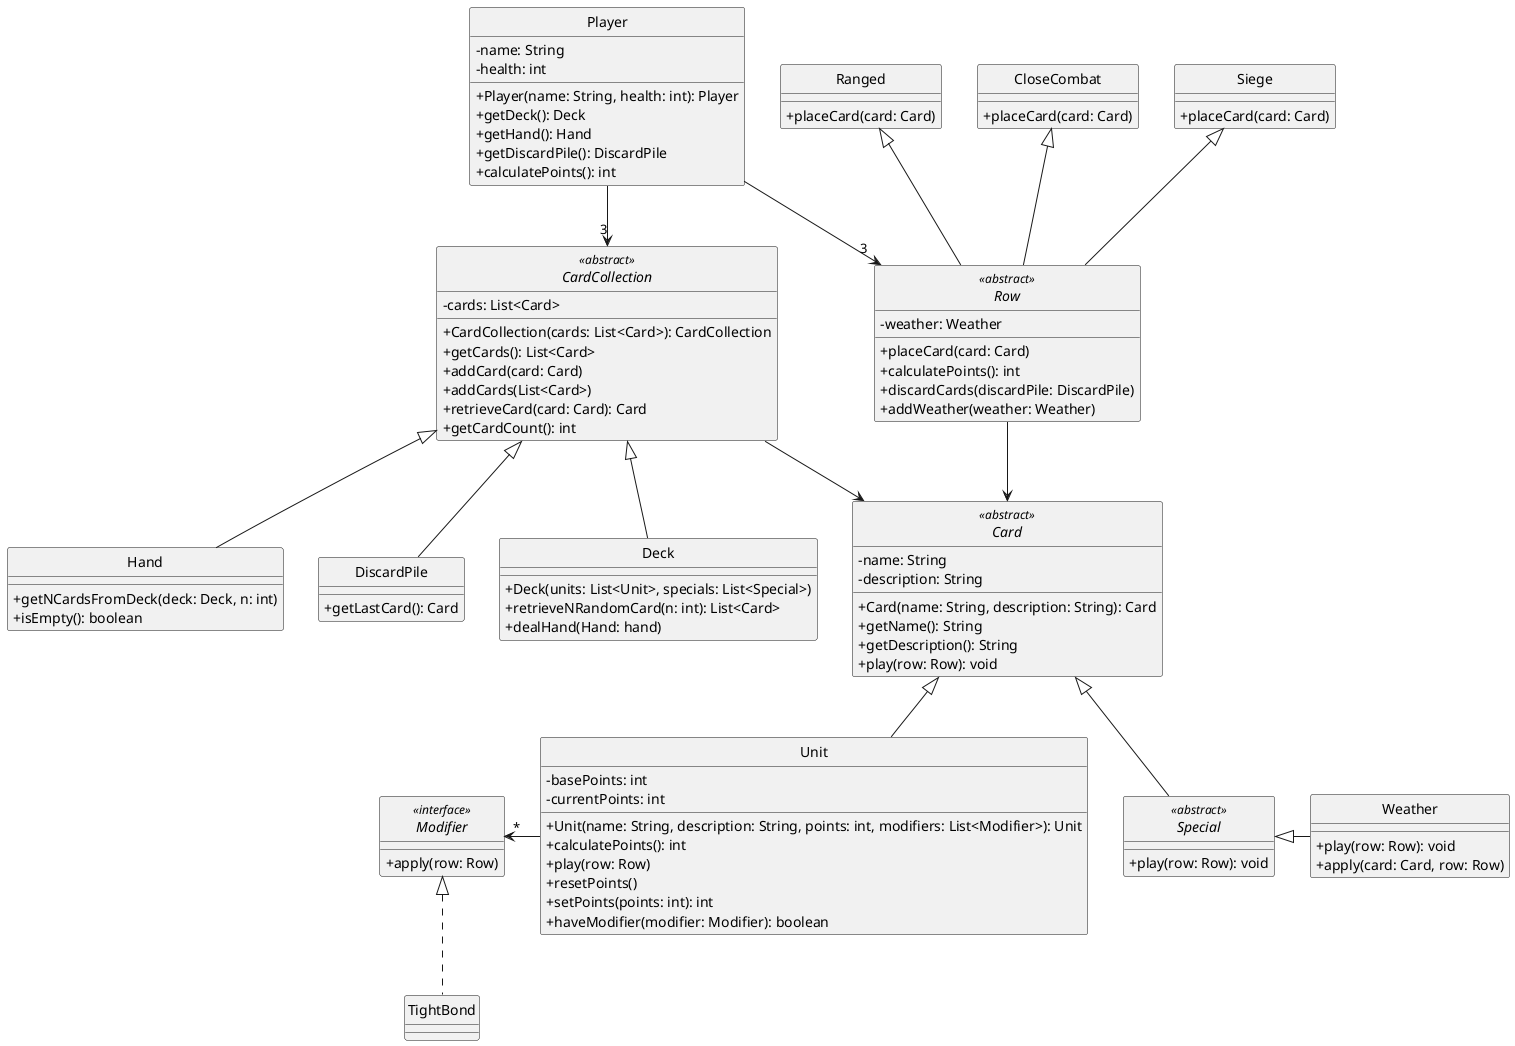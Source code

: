 @startuml

skinparam monochrome true
hide circle
skinparam classAttributeIconSize 0

' =====================
' GAME
' =====================
class Player {
  -name: String
  -health: int
  +Player(name: String, health: int): Player
  +getDeck(): Deck
  +getHand(): Hand
  +getDiscardPile(): DiscardPile
  +calculatePoints(): int
}

abstract class CardCollection <<abstract>> {
  -cards: List<Card>
  +CardCollection(cards: List<Card>): CardCollection
  +getCards(): List<Card>
  +addCard(card: Card)
  +addCards(List<Card>)
  +retrieveCard(card: Card): Card
  +getCardCount(): int
}

class Hand {
  +getNCardsFromDeck(deck: Deck, n: int)
  +isEmpty(): boolean
}

class DiscardPile {
  +getLastCard(): Card
}

class Deck {
  +Deck(units: List<Unit>, specials: List<Special>)
  +retrieveNRandomCard(n: int): List<Card>
  +dealHand(Hand: hand)
}

interface Row <<abstract>> {
  -weather: Weather
  +placeCard(card: Card)
  +calculatePoints(): int
  +discardCards(discardPile: DiscardPile)
  +addWeather(weather: Weather)
}

class Ranged {
  +placeCard(card: Card)
}

class CloseCombat {
  +placeCard(card: Card)
}

class Siege {
  +placeCard(card: Card)
}

abstract class Card <<abstract>> {
  -name: String
  -description: String
  +Card(name: String, description: String): Card
  +getName(): String
  +getDescription(): String
  +play(row: Row): void
}

class Unit {
  -basePoints: int
  -currentPoints: int
  +Unit(name: String, description: String, points: int, modifiers: List<Modifier>): Unit
  +calculatePoints(): int
  +play(row: Row)
  +resetPoints()
  +setPoints(points: int): int
  +haveModifier(modifier: Modifier): boolean
}

abstract class Special <<abstract>> {
  +play(row: Row): void
}

class TightBond{

}

interface Modifier <<interface>> {
    +apply(row: Row)
}

class Weather {
  +play(row: Row): void
  +apply(card: Card, row: Row)
}


' =====================
' RELATIONSHIPS
' =====================
Player --> "3" CardCollection
Player --> "3" Row

CardCollection -->  Card
CardCollection <|-- Hand
CardCollection <|-- DiscardPile
CardCollection <|-- Deck

Ranged <|-- Row
CloseCombat <|-- Row
Siege <|-- Row

Row --> Card

Card <|-- Unit
Card <|-- Special
Modifier "*"<- Unit
Modifier <|.. TightBond
Special <|- Weather

@enduml